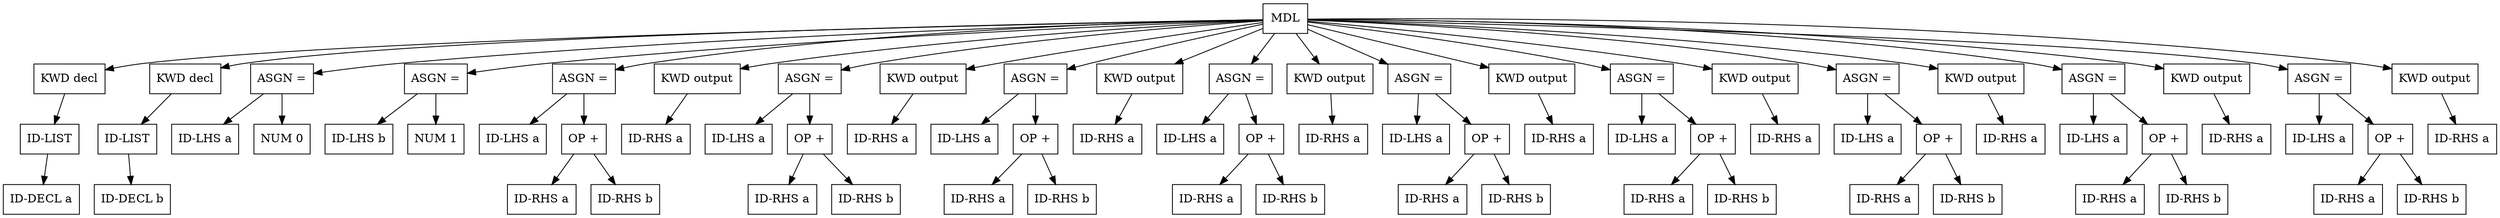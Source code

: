 digraph G {
node [shape = circle];
node76 [ uuid = "6f3936cc-2a08-41fe-9df5-76990d1e3906" shape = "record" label = "MDL 
" ];
node77 [ uuid = "de5a5070-cc5d-4ee5-b74e-c298058484d8" shape = "record" label = "KWD decl
" ];
node78 [ uuid = "aba00d43-a8e7-4efa-9f3e-5917be76ec45" shape = "record" label = "ID-LIST 
" ];
node79 [ uuid = "d7f29f34-09d0-4c4e-a718-6b8b642ca506" shape = "record" label = "ID-DECL a
" ];
node78 -> node79;
node77 -> node78;
node76 -> node77;
node80 [ uuid = "f9d63476-83aa-48e5-bba5-d75553ff4f62" shape = "record" label = "KWD decl
" ];
node81 [ uuid = "f4d98393-cfbb-4832-b463-1ab28c79f005" shape = "record" label = "ID-LIST 
" ];
node82 [ uuid = "22fcb4f9-f473-4c74-b29d-00c862e6f451" shape = "record" label = "ID-DECL b
" ];
node81 -> node82;
node80 -> node81;
node76 -> node80;
node84 [ uuid = "697c12c7-b486-4a83-bab3-9a80f1087804" shape = "record" label = "ASGN =
" ];
node83 [ uuid = "ca186734-4606-4e65-a714-02980f6daf5f" shape = "record" label = "ID-LHS a
" ];
node84 -> node83;
node85 [ uuid = "516d52e2-fdc5-4b9e-85d1-19733c6ed7ba" shape = "record" label = "NUM 0
" ];
node84 -> node85;
node76 -> node84;
node87 [ uuid = "b8928c49-f8f7-47ae-81be-052e8ecbdd26" shape = "record" label = "ASGN =
" ];
node86 [ uuid = "eb3e4c3a-4be2-4ceb-a44b-74de67a8fa82" shape = "record" label = "ID-LHS b
" ];
node87 -> node86;
node88 [ uuid = "d67453ea-b1be-4932-9d1b-3b0cd85fc1fb" shape = "record" label = "NUM 1
" ];
node87 -> node88;
node76 -> node87;
node90 [ uuid = "5255ebed-2988-4d17-b33d-d98739c2a867" shape = "record" label = "ASGN =
" ];
node89 [ uuid = "65bbd829-3e4d-49f2-8a12-87a15d3241d8" shape = "record" label = "ID-LHS a
" ];
node90 -> node89;
node92 [ uuid = "58710b39-e3ef-4fa8-9d26-afa5c602061c" shape = "record" label = "OP +
" ];
node91 [ uuid = "91ac722f-c6d3-4dc9-b0c3-afda8ccf7191" shape = "record" label = "ID-RHS a
" ];
node92 -> node91;
node93 [ uuid = "b888d983-8517-4f06-a577-7410778f90bb" shape = "record" label = "ID-RHS b
" ];
node92 -> node93;
node90 -> node92;
node76 -> node90;
node94 [ uuid = "60ba1b76-a5e7-4211-8f2a-b4fbfe2fa4ec" shape = "record" label = "KWD output
" ];
node95 [ uuid = "c4cdb7f8-3e97-4abc-86da-18d49b1afced" shape = "record" label = "ID-RHS a
" ];
node94 -> node95;
node76 -> node94;
node97 [ uuid = "a86fa4e9-fd77-4d90-84ed-c6c1ba86f01e" shape = "record" label = "ASGN =
" ];
node96 [ uuid = "140eb04d-96e3-4625-ae8a-da169f70a6bf" shape = "record" label = "ID-LHS a
" ];
node97 -> node96;
node99 [ uuid = "579431e5-f2b6-4d9d-964c-e6e8ff14b140" shape = "record" label = "OP +
" ];
node98 [ uuid = "bf001c6e-e4b4-4267-b1bd-4f68600ec45b" shape = "record" label = "ID-RHS a
" ];
node99 -> node98;
node100 [ uuid = "321c8335-259c-4c24-88e6-1b6d950f25e3" shape = "record" label = "ID-RHS b
" ];
node99 -> node100;
node97 -> node99;
node76 -> node97;
node101 [ uuid = "9206566c-51a6-41da-83c8-302d4af4fc14" shape = "record" label = "KWD output
" ];
node102 [ uuid = "ddce27b5-fcb7-4733-9ef3-1a7782fe6015" shape = "record" label = "ID-RHS a
" ];
node101 -> node102;
node76 -> node101;
node104 [ uuid = "a39e851b-c0a7-4185-ba31-b8051dcd6255" shape = "record" label = "ASGN =
" ];
node103 [ uuid = "c8ceca17-6437-4885-99fe-28b76ecd44ea" shape = "record" label = "ID-LHS a
" ];
node104 -> node103;
node106 [ uuid = "e5ec30ba-80db-4abd-83c9-b5e1d2db87e3" shape = "record" label = "OP +
" ];
node105 [ uuid = "0dd0d15f-5d30-4220-87f5-4e08117b55d2" shape = "record" label = "ID-RHS a
" ];
node106 -> node105;
node107 [ uuid = "50424c38-48da-48c4-8204-a49c4fe993e6" shape = "record" label = "ID-RHS b
" ];
node106 -> node107;
node104 -> node106;
node76 -> node104;
node108 [ uuid = "9b1df9bb-0fe7-4d38-b024-32482af8782d" shape = "record" label = "KWD output
" ];
node109 [ uuid = "8cf44ebc-0b39-4940-b82c-2c45f4ee69cc" shape = "record" label = "ID-RHS a
" ];
node108 -> node109;
node76 -> node108;
node111 [ uuid = "6da58f46-71d8-4b83-a8cb-543496ddaeb7" shape = "record" label = "ASGN =
" ];
node110 [ uuid = "80f29d41-962d-4cee-9656-797e66c2a25b" shape = "record" label = "ID-LHS a
" ];
node111 -> node110;
node113 [ uuid = "010e22cc-2125-46a7-99c4-79339db84bbf" shape = "record" label = "OP +
" ];
node112 [ uuid = "0e2e1cc9-496e-41db-aa8c-28fd1bb41925" shape = "record" label = "ID-RHS a
" ];
node113 -> node112;
node114 [ uuid = "da42e941-a0e2-40c8-ab41-644e0ccf76d0" shape = "record" label = "ID-RHS b
" ];
node113 -> node114;
node111 -> node113;
node76 -> node111;
node115 [ uuid = "da925500-8108-429a-8b82-17b360491edd" shape = "record" label = "KWD output
" ];
node116 [ uuid = "cae09ca8-41f4-4ea7-ad7b-e548de9caffe" shape = "record" label = "ID-RHS a
" ];
node115 -> node116;
node76 -> node115;
node118 [ uuid = "fef4e355-2f6c-49df-9ba5-d4a9d0939a00" shape = "record" label = "ASGN =
" ];
node117 [ uuid = "dae7d7e2-026e-4491-8e01-e6b1c848fd1f" shape = "record" label = "ID-LHS a
" ];
node118 -> node117;
node120 [ uuid = "15658293-e0cc-49ca-bb41-56f560248de0" shape = "record" label = "OP +
" ];
node119 [ uuid = "4aade5f9-6b44-464d-b38e-dfc6d147c7e7" shape = "record" label = "ID-RHS a
" ];
node120 -> node119;
node121 [ uuid = "ec029fc1-1ac3-478c-b35a-4afad50c48af" shape = "record" label = "ID-RHS b
" ];
node120 -> node121;
node118 -> node120;
node76 -> node118;
node122 [ uuid = "e6b30df3-2aba-44b8-a826-b9cb3c085187" shape = "record" label = "KWD output
" ];
node123 [ uuid = "d525a90d-408a-4857-a3c8-0031a30b6319" shape = "record" label = "ID-RHS a
" ];
node122 -> node123;
node76 -> node122;
node125 [ uuid = "e7e7a3de-cd42-4b22-bfd0-c3d1d8d3ed35" shape = "record" label = "ASGN =
" ];
node124 [ uuid = "4e5331f4-994f-4209-954a-668d3c2af8db" shape = "record" label = "ID-LHS a
" ];
node125 -> node124;
node127 [ uuid = "45718476-3728-4de6-9923-f88ed0855fb3" shape = "record" label = "OP +
" ];
node126 [ uuid = "c98c39d1-6a16-4bd3-9317-d815d8fc2169" shape = "record" label = "ID-RHS a
" ];
node127 -> node126;
node128 [ uuid = "78b65141-bc39-408a-b26e-a019784d32d9" shape = "record" label = "ID-RHS b
" ];
node127 -> node128;
node125 -> node127;
node76 -> node125;
node129 [ uuid = "28825ab1-8769-41cc-bea8-664a37c3044c" shape = "record" label = "KWD output
" ];
node130 [ uuid = "c45603ff-baf4-4c06-884c-fcbfa5568e51" shape = "record" label = "ID-RHS a
" ];
node129 -> node130;
node76 -> node129;
node132 [ uuid = "522ccc89-66a2-4b4c-87f6-a1e07754c5cd" shape = "record" label = "ASGN =
" ];
node131 [ uuid = "713221d5-18eb-46c2-9f16-8a793efd7bee" shape = "record" label = "ID-LHS a
" ];
node132 -> node131;
node134 [ uuid = "b3730add-a393-4d49-a038-6999ab01b5f2" shape = "record" label = "OP +
" ];
node133 [ uuid = "58b09567-7703-47ef-a9d3-d567511af105" shape = "record" label = "ID-RHS a
" ];
node134 -> node133;
node135 [ uuid = "e86d5730-4f1d-447b-b65c-efb0bcc66d49" shape = "record" label = "ID-RHS b
" ];
node134 -> node135;
node132 -> node134;
node76 -> node132;
node136 [ uuid = "d161c8be-d757-4d72-a66f-180cc49360c2" shape = "record" label = "KWD output
" ];
node137 [ uuid = "fa7b3f86-9f58-4da5-be98-1222aac740fe" shape = "record" label = "ID-RHS a
" ];
node136 -> node137;
node76 -> node136;
node139 [ uuid = "120a50f2-4062-482d-8d61-d73e1909dbad" shape = "record" label = "ASGN =
" ];
node138 [ uuid = "c26c8f84-9e3e-4734-a04e-eb4afd974acc" shape = "record" label = "ID-LHS a
" ];
node139 -> node138;
node141 [ uuid = "a2c17f42-0661-4ef6-b277-97d3b27a45c9" shape = "record" label = "OP +
" ];
node140 [ uuid = "fefc3813-223f-4b6b-99d3-495d606d2389" shape = "record" label = "ID-RHS a
" ];
node141 -> node140;
node142 [ uuid = "dccb5087-7a10-4d78-8400-22574ddc6088" shape = "record" label = "ID-RHS b
" ];
node141 -> node142;
node139 -> node141;
node76 -> node139;
node143 [ uuid = "757cf50f-7a33-4926-869d-ec93288e433c" shape = "record" label = "KWD output
" ];
node144 [ uuid = "28ec0663-4e81-43f3-b800-ed43e273d893" shape = "record" label = "ID-RHS a
" ];
node143 -> node144;
node76 -> node143;
node146 [ uuid = "43ccb727-e17b-4c94-998d-072fe6a4ad4f" shape = "record" label = "ASGN =
" ];
node145 [ uuid = "1a6fbb4e-8b04-4ca7-bda8-4be0ac41a970" shape = "record" label = "ID-LHS a
" ];
node146 -> node145;
node148 [ uuid = "cf2363d5-0c1d-4dd5-b7de-d794d7abbfe9" shape = "record" label = "OP +
" ];
node147 [ uuid = "5c36b5bc-8e9c-4567-9100-dbb78f2028e9" shape = "record" label = "ID-RHS a
" ];
node148 -> node147;
node149 [ uuid = "f5fe33b9-a6b5-40d4-b339-5e057c6cd2bb" shape = "record" label = "ID-RHS b
" ];
node148 -> node149;
node146 -> node148;
node76 -> node146;
node150 [ uuid = "caedbab3-0df3-4dad-ace3-34f84f861891" shape = "record" label = "KWD output
" ];
node151 [ uuid = "7d193f65-c6a2-4819-960a-6eff999fd64c" shape = "record" label = "ID-RHS a
" ];
node150 -> node151;
node76 -> node150;
}
